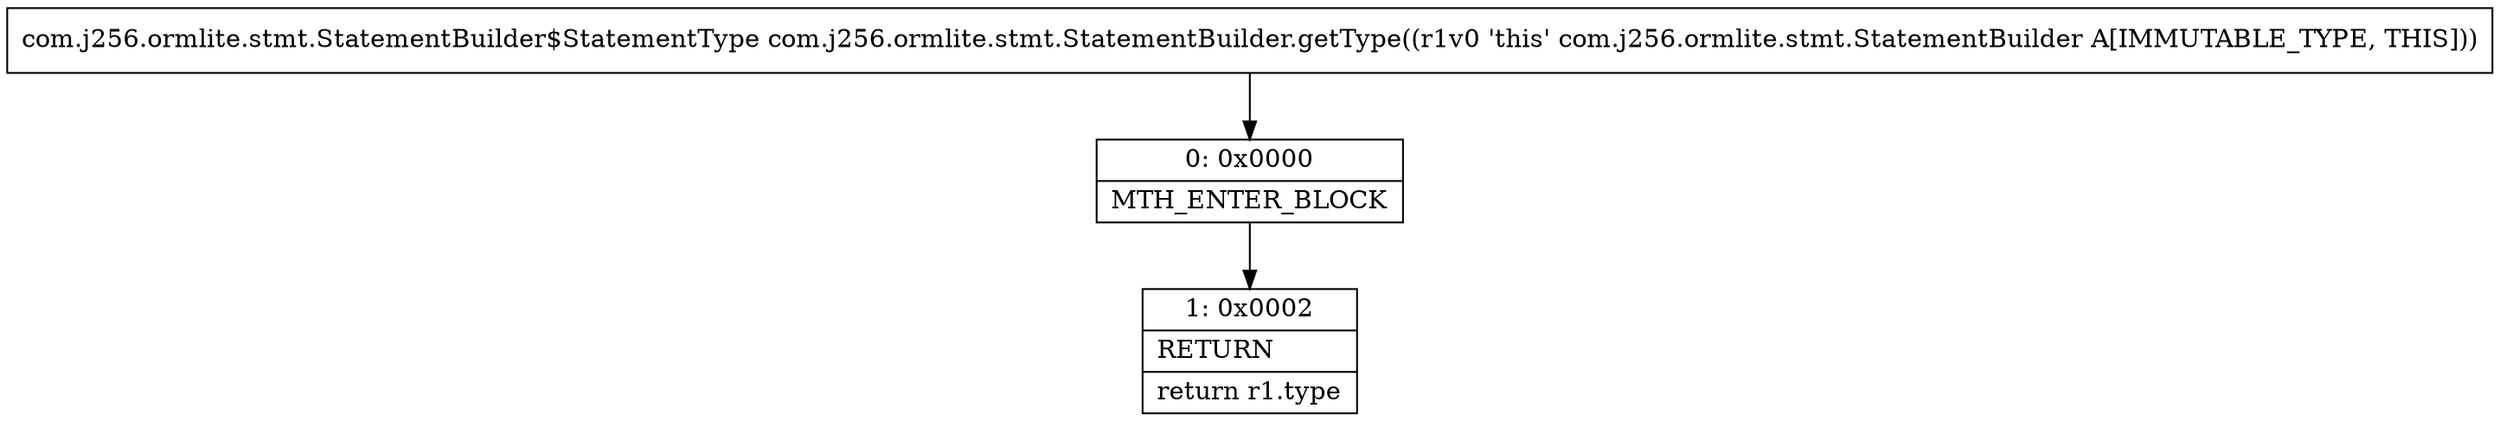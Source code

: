 digraph "CFG forcom.j256.ormlite.stmt.StatementBuilder.getType()Lcom\/j256\/ormlite\/stmt\/StatementBuilder$StatementType;" {
Node_0 [shape=record,label="{0\:\ 0x0000|MTH_ENTER_BLOCK\l}"];
Node_1 [shape=record,label="{1\:\ 0x0002|RETURN\l|return r1.type\l}"];
MethodNode[shape=record,label="{com.j256.ormlite.stmt.StatementBuilder$StatementType com.j256.ormlite.stmt.StatementBuilder.getType((r1v0 'this' com.j256.ormlite.stmt.StatementBuilder A[IMMUTABLE_TYPE, THIS])) }"];
MethodNode -> Node_0;
Node_0 -> Node_1;
}

